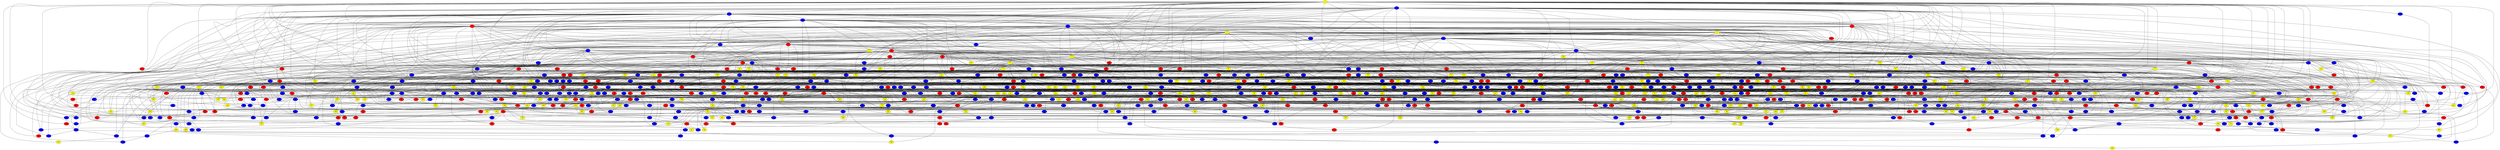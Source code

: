 graph {
0 [style = filled fillcolor = yellow];
1 [style = filled fillcolor = blue];
2 [style = filled fillcolor = blue];
3 [style = filled fillcolor = blue];
4 [style = filled fillcolor = red];
5 [style = filled fillcolor = blue];
6 [style = filled fillcolor = yellow];
7 [style = filled fillcolor = red];
8 [style = filled fillcolor = yellow];
9 [style = filled fillcolor = blue];
10 [style = filled fillcolor = blue];
11 [style = filled fillcolor = blue];
12 [style = filled fillcolor = yellow];
13 [style = filled fillcolor = red];
14 [style = filled fillcolor = blue];
15 [style = filled fillcolor = yellow];
16 [style = filled fillcolor = blue];
17 [style = filled fillcolor = blue];
18 [style = filled fillcolor = red];
19 [style = filled fillcolor = yellow];
20 [style = filled fillcolor = blue];
21 [style = filled fillcolor = red];
22 [style = filled fillcolor = yellow];
23 [style = filled fillcolor = red];
24 [style = filled fillcolor = blue];
25 [style = filled fillcolor = red];
26 [style = filled fillcolor = yellow];
27 [style = filled fillcolor = yellow];
28 [style = filled fillcolor = red];
29 [style = filled fillcolor = red];
30 [style = filled fillcolor = red];
31 [style = filled fillcolor = red];
32 [style = filled fillcolor = red];
33 [style = filled fillcolor = blue];
34 [style = filled fillcolor = blue];
35 [style = filled fillcolor = red];
36 [style = filled fillcolor = yellow];
37 [style = filled fillcolor = red];
38 [style = filled fillcolor = blue];
39 [style = filled fillcolor = blue];
40 [style = filled fillcolor = yellow];
41 [style = filled fillcolor = yellow];
42 [style = filled fillcolor = blue];
43 [style = filled fillcolor = red];
44 [style = filled fillcolor = red];
45 [style = filled fillcolor = red];
46 [style = filled fillcolor = blue];
47 [style = filled fillcolor = yellow];
48 [style = filled fillcolor = yellow];
49 [style = filled fillcolor = red];
50 [style = filled fillcolor = blue];
51 [style = filled fillcolor = blue];
52 [style = filled fillcolor = blue];
53 [style = filled fillcolor = yellow];
54 [style = filled fillcolor = yellow];
55 [style = filled fillcolor = red];
56 [style = filled fillcolor = yellow];
57 [style = filled fillcolor = yellow];
58 [style = filled fillcolor = red];
59 [style = filled fillcolor = blue];
60 [style = filled fillcolor = blue];
61 [style = filled fillcolor = red];
62 [style = filled fillcolor = blue];
63 [style = filled fillcolor = yellow];
64 [style = filled fillcolor = blue];
65 [style = filled fillcolor = blue];
66 [style = filled fillcolor = blue];
67 [style = filled fillcolor = red];
68 [style = filled fillcolor = yellow];
69 [style = filled fillcolor = red];
70 [style = filled fillcolor = blue];
71 [style = filled fillcolor = red];
72 [style = filled fillcolor = red];
73 [style = filled fillcolor = yellow];
74 [style = filled fillcolor = blue];
75 [style = filled fillcolor = red];
76 [style = filled fillcolor = blue];
77 [style = filled fillcolor = yellow];
78 [style = filled fillcolor = blue];
79 [style = filled fillcolor = yellow];
80 [style = filled fillcolor = red];
81 [style = filled fillcolor = yellow];
82 [style = filled fillcolor = red];
83 [style = filled fillcolor = blue];
84 [style = filled fillcolor = yellow];
85 [style = filled fillcolor = blue];
86 [style = filled fillcolor = blue];
87 [style = filled fillcolor = red];
88 [style = filled fillcolor = red];
89 [style = filled fillcolor = blue];
90 [style = filled fillcolor = red];
91 [style = filled fillcolor = blue];
92 [style = filled fillcolor = yellow];
93 [style = filled fillcolor = red];
94 [style = filled fillcolor = red];
95 [style = filled fillcolor = blue];
96 [style = filled fillcolor = blue];
97 [style = filled fillcolor = blue];
98 [style = filled fillcolor = red];
99 [style = filled fillcolor = blue];
100 [style = filled fillcolor = blue];
101 [style = filled fillcolor = blue];
102 [style = filled fillcolor = red];
103 [style = filled fillcolor = yellow];
104 [style = filled fillcolor = blue];
105 [style = filled fillcolor = yellow];
106 [style = filled fillcolor = red];
107 [style = filled fillcolor = blue];
108 [style = filled fillcolor = red];
109 [style = filled fillcolor = blue];
110 [style = filled fillcolor = yellow];
111 [style = filled fillcolor = blue];
112 [style = filled fillcolor = red];
113 [style = filled fillcolor = red];
114 [style = filled fillcolor = yellow];
115 [style = filled fillcolor = blue];
116 [style = filled fillcolor = yellow];
117 [style = filled fillcolor = red];
118 [style = filled fillcolor = blue];
119 [style = filled fillcolor = blue];
120 [style = filled fillcolor = yellow];
121 [style = filled fillcolor = blue];
122 [style = filled fillcolor = blue];
123 [style = filled fillcolor = yellow];
124 [style = filled fillcolor = blue];
125 [style = filled fillcolor = blue];
126 [style = filled fillcolor = red];
127 [style = filled fillcolor = blue];
128 [style = filled fillcolor = yellow];
129 [style = filled fillcolor = yellow];
130 [style = filled fillcolor = blue];
131 [style = filled fillcolor = blue];
132 [style = filled fillcolor = red];
133 [style = filled fillcolor = red];
134 [style = filled fillcolor = yellow];
135 [style = filled fillcolor = yellow];
136 [style = filled fillcolor = blue];
137 [style = filled fillcolor = red];
138 [style = filled fillcolor = red];
139 [style = filled fillcolor = blue];
140 [style = filled fillcolor = blue];
141 [style = filled fillcolor = yellow];
142 [style = filled fillcolor = red];
143 [style = filled fillcolor = red];
144 [style = filled fillcolor = yellow];
145 [style = filled fillcolor = yellow];
146 [style = filled fillcolor = red];
147 [style = filled fillcolor = yellow];
148 [style = filled fillcolor = yellow];
149 [style = filled fillcolor = red];
150 [style = filled fillcolor = red];
151 [style = filled fillcolor = blue];
152 [style = filled fillcolor = red];
153 [style = filled fillcolor = yellow];
154 [style = filled fillcolor = blue];
155 [style = filled fillcolor = yellow];
156 [style = filled fillcolor = red];
157 [style = filled fillcolor = yellow];
158 [style = filled fillcolor = red];
159 [style = filled fillcolor = red];
160 [style = filled fillcolor = red];
161 [style = filled fillcolor = red];
162 [style = filled fillcolor = red];
163 [style = filled fillcolor = yellow];
164 [style = filled fillcolor = blue];
165 [style = filled fillcolor = red];
166 [style = filled fillcolor = yellow];
167 [style = filled fillcolor = blue];
168 [style = filled fillcolor = blue];
169 [style = filled fillcolor = yellow];
170 [style = filled fillcolor = blue];
171 [style = filled fillcolor = blue];
172 [style = filled fillcolor = yellow];
173 [style = filled fillcolor = blue];
174 [style = filled fillcolor = yellow];
175 [style = filled fillcolor = blue];
176 [style = filled fillcolor = blue];
177 [style = filled fillcolor = blue];
178 [style = filled fillcolor = blue];
179 [style = filled fillcolor = yellow];
180 [style = filled fillcolor = red];
181 [style = filled fillcolor = blue];
182 [style = filled fillcolor = yellow];
183 [style = filled fillcolor = blue];
184 [style = filled fillcolor = red];
185 [style = filled fillcolor = red];
186 [style = filled fillcolor = blue];
187 [style = filled fillcolor = yellow];
188 [style = filled fillcolor = yellow];
189 [style = filled fillcolor = red];
190 [style = filled fillcolor = red];
191 [style = filled fillcolor = yellow];
192 [style = filled fillcolor = blue];
193 [style = filled fillcolor = red];
194 [style = filled fillcolor = blue];
195 [style = filled fillcolor = blue];
196 [style = filled fillcolor = blue];
197 [style = filled fillcolor = yellow];
198 [style = filled fillcolor = blue];
199 [style = filled fillcolor = red];
200 [style = filled fillcolor = blue];
201 [style = filled fillcolor = red];
202 [style = filled fillcolor = blue];
203 [style = filled fillcolor = blue];
204 [style = filled fillcolor = blue];
205 [style = filled fillcolor = blue];
206 [style = filled fillcolor = blue];
207 [style = filled fillcolor = yellow];
208 [style = filled fillcolor = red];
209 [style = filled fillcolor = yellow];
210 [style = filled fillcolor = blue];
211 [style = filled fillcolor = blue];
212 [style = filled fillcolor = blue];
213 [style = filled fillcolor = blue];
214 [style = filled fillcolor = blue];
215 [style = filled fillcolor = blue];
216 [style = filled fillcolor = yellow];
217 [style = filled fillcolor = yellow];
218 [style = filled fillcolor = blue];
219 [style = filled fillcolor = yellow];
220 [style = filled fillcolor = blue];
221 [style = filled fillcolor = red];
222 [style = filled fillcolor = blue];
223 [style = filled fillcolor = red];
224 [style = filled fillcolor = blue];
225 [style = filled fillcolor = red];
226 [style = filled fillcolor = yellow];
227 [style = filled fillcolor = blue];
228 [style = filled fillcolor = blue];
229 [style = filled fillcolor = yellow];
230 [style = filled fillcolor = red];
231 [style = filled fillcolor = yellow];
232 [style = filled fillcolor = yellow];
233 [style = filled fillcolor = blue];
234 [style = filled fillcolor = red];
235 [style = filled fillcolor = red];
236 [style = filled fillcolor = blue];
237 [style = filled fillcolor = red];
238 [style = filled fillcolor = blue];
239 [style = filled fillcolor = yellow];
240 [style = filled fillcolor = red];
241 [style = filled fillcolor = red];
242 [style = filled fillcolor = yellow];
243 [style = filled fillcolor = blue];
244 [style = filled fillcolor = blue];
245 [style = filled fillcolor = yellow];
246 [style = filled fillcolor = blue];
247 [style = filled fillcolor = red];
248 [style = filled fillcolor = red];
249 [style = filled fillcolor = yellow];
250 [style = filled fillcolor = blue];
251 [style = filled fillcolor = yellow];
252 [style = filled fillcolor = blue];
253 [style = filled fillcolor = red];
254 [style = filled fillcolor = blue];
255 [style = filled fillcolor = blue];
256 [style = filled fillcolor = yellow];
257 [style = filled fillcolor = yellow];
258 [style = filled fillcolor = yellow];
259 [style = filled fillcolor = blue];
260 [style = filled fillcolor = blue];
261 [style = filled fillcolor = red];
262 [style = filled fillcolor = blue];
263 [style = filled fillcolor = red];
264 [style = filled fillcolor = blue];
265 [style = filled fillcolor = red];
266 [style = filled fillcolor = yellow];
267 [style = filled fillcolor = yellow];
268 [style = filled fillcolor = blue];
269 [style = filled fillcolor = yellow];
270 [style = filled fillcolor = red];
271 [style = filled fillcolor = red];
272 [style = filled fillcolor = blue];
273 [style = filled fillcolor = yellow];
274 [style = filled fillcolor = blue];
275 [style = filled fillcolor = red];
276 [style = filled fillcolor = red];
277 [style = filled fillcolor = red];
278 [style = filled fillcolor = yellow];
279 [style = filled fillcolor = yellow];
280 [style = filled fillcolor = red];
281 [style = filled fillcolor = blue];
282 [style = filled fillcolor = red];
283 [style = filled fillcolor = yellow];
284 [style = filled fillcolor = yellow];
285 [style = filled fillcolor = red];
286 [style = filled fillcolor = yellow];
287 [style = filled fillcolor = red];
288 [style = filled fillcolor = red];
289 [style = filled fillcolor = blue];
290 [style = filled fillcolor = red];
291 [style = filled fillcolor = blue];
292 [style = filled fillcolor = blue];
293 [style = filled fillcolor = yellow];
294 [style = filled fillcolor = blue];
295 [style = filled fillcolor = blue];
296 [style = filled fillcolor = red];
297 [style = filled fillcolor = yellow];
298 [style = filled fillcolor = blue];
299 [style = filled fillcolor = yellow];
300 [style = filled fillcolor = blue];
301 [style = filled fillcolor = blue];
302 [style = filled fillcolor = red];
303 [style = filled fillcolor = blue];
304 [style = filled fillcolor = blue];
305 [style = filled fillcolor = blue];
306 [style = filled fillcolor = blue];
307 [style = filled fillcolor = blue];
308 [style = filled fillcolor = blue];
309 [style = filled fillcolor = blue];
310 [style = filled fillcolor = blue];
311 [style = filled fillcolor = blue];
312 [style = filled fillcolor = blue];
313 [style = filled fillcolor = red];
314 [style = filled fillcolor = red];
315 [style = filled fillcolor = blue];
316 [style = filled fillcolor = yellow];
317 [style = filled fillcolor = blue];
318 [style = filled fillcolor = red];
319 [style = filled fillcolor = yellow];
320 [style = filled fillcolor = yellow];
321 [style = filled fillcolor = red];
322 [style = filled fillcolor = blue];
323 [style = filled fillcolor = red];
324 [style = filled fillcolor = yellow];
325 [style = filled fillcolor = yellow];
326 [style = filled fillcolor = blue];
327 [style = filled fillcolor = blue];
328 [style = filled fillcolor = yellow];
329 [style = filled fillcolor = blue];
330 [style = filled fillcolor = yellow];
331 [style = filled fillcolor = blue];
332 [style = filled fillcolor = blue];
333 [style = filled fillcolor = blue];
334 [style = filled fillcolor = red];
335 [style = filled fillcolor = red];
336 [style = filled fillcolor = yellow];
337 [style = filled fillcolor = blue];
338 [style = filled fillcolor = yellow];
339 [style = filled fillcolor = red];
340 [style = filled fillcolor = red];
341 [style = filled fillcolor = red];
342 [style = filled fillcolor = yellow];
343 [style = filled fillcolor = yellow];
344 [style = filled fillcolor = red];
345 [style = filled fillcolor = blue];
346 [style = filled fillcolor = blue];
347 [style = filled fillcolor = red];
348 [style = filled fillcolor = yellow];
349 [style = filled fillcolor = blue];
350 [style = filled fillcolor = yellow];
351 [style = filled fillcolor = blue];
352 [style = filled fillcolor = blue];
353 [style = filled fillcolor = blue];
354 [style = filled fillcolor = blue];
355 [style = filled fillcolor = blue];
356 [style = filled fillcolor = blue];
357 [style = filled fillcolor = blue];
358 [style = filled fillcolor = red];
359 [style = filled fillcolor = yellow];
360 [style = filled fillcolor = yellow];
361 [style = filled fillcolor = red];
362 [style = filled fillcolor = red];
363 [style = filled fillcolor = yellow];
364 [style = filled fillcolor = blue];
365 [style = filled fillcolor = red];
366 [style = filled fillcolor = blue];
367 [style = filled fillcolor = blue];
368 [style = filled fillcolor = blue];
369 [style = filled fillcolor = red];
370 [style = filled fillcolor = blue];
371 [style = filled fillcolor = red];
372 [style = filled fillcolor = yellow];
373 [style = filled fillcolor = blue];
374 [style = filled fillcolor = red];
375 [style = filled fillcolor = blue];
376 [style = filled fillcolor = red];
377 [style = filled fillcolor = blue];
378 [style = filled fillcolor = red];
379 [style = filled fillcolor = blue];
380 [style = filled fillcolor = red];
381 [style = filled fillcolor = blue];
382 [style = filled fillcolor = yellow];
383 [style = filled fillcolor = red];
384 [style = filled fillcolor = blue];
385 [style = filled fillcolor = red];
386 [style = filled fillcolor = yellow];
387 [style = filled fillcolor = blue];
388 [style = filled fillcolor = yellow];
389 [style = filled fillcolor = blue];
390 [style = filled fillcolor = blue];
391 [style = filled fillcolor = blue];
392 [style = filled fillcolor = blue];
393 [style = filled fillcolor = yellow];
394 [style = filled fillcolor = blue];
395 [style = filled fillcolor = yellow];
396 [style = filled fillcolor = blue];
397 [style = filled fillcolor = yellow];
398 [style = filled fillcolor = blue];
399 [style = filled fillcolor = blue];
400 [style = filled fillcolor = blue];
401 [style = filled fillcolor = blue];
402 [style = filled fillcolor = blue];
403 [style = filled fillcolor = blue];
404 [style = filled fillcolor = yellow];
405 [style = filled fillcolor = yellow];
406 [style = filled fillcolor = blue];
407 [style = filled fillcolor = blue];
408 [style = filled fillcolor = yellow];
409 [style = filled fillcolor = blue];
410 [style = filled fillcolor = blue];
411 [style = filled fillcolor = yellow];
412 [style = filled fillcolor = blue];
413 [style = filled fillcolor = blue];
414 [style = filled fillcolor = blue];
415 [style = filled fillcolor = blue];
416 [style = filled fillcolor = red];
417 [style = filled fillcolor = blue];
418 [style = filled fillcolor = blue];
419 [style = filled fillcolor = yellow];
420 [style = filled fillcolor = yellow];
421 [style = filled fillcolor = red];
422 [style = filled fillcolor = blue];
423 [style = filled fillcolor = yellow];
424 [style = filled fillcolor = blue];
425 [style = filled fillcolor = blue];
426 [style = filled fillcolor = red];
427 [style = filled fillcolor = blue];
428 [style = filled fillcolor = yellow];
429 [style = filled fillcolor = blue];
430 [style = filled fillcolor = yellow];
431 [style = filled fillcolor = red];
432 [style = filled fillcolor = yellow];
433 [style = filled fillcolor = yellow];
434 [style = filled fillcolor = yellow];
435 [style = filled fillcolor = yellow];
436 [style = filled fillcolor = blue];
437 [style = filled fillcolor = blue];
438 [style = filled fillcolor = blue];
439 [style = filled fillcolor = yellow];
440 [style = filled fillcolor = yellow];
441 [style = filled fillcolor = blue];
442 [style = filled fillcolor = blue];
443 [style = filled fillcolor = yellow];
444 [style = filled fillcolor = red];
445 [style = filled fillcolor = blue];
446 [style = filled fillcolor = blue];
447 [style = filled fillcolor = blue];
448 [style = filled fillcolor = blue];
449 [style = filled fillcolor = yellow];
450 [style = filled fillcolor = yellow];
451 [style = filled fillcolor = blue];
452 [style = filled fillcolor = yellow];
453 [style = filled fillcolor = red];
454 [style = filled fillcolor = red];
455 [style = filled fillcolor = yellow];
456 [style = filled fillcolor = yellow];
457 [style = filled fillcolor = blue];
458 [style = filled fillcolor = red];
459 [style = filled fillcolor = yellow];
460 [style = filled fillcolor = blue];
461 [style = filled fillcolor = blue];
462 [style = filled fillcolor = red];
463 [style = filled fillcolor = red];
464 [style = filled fillcolor = yellow];
465 [style = filled fillcolor = yellow];
466 [style = filled fillcolor = red];
467 [style = filled fillcolor = red];
468 [style = filled fillcolor = blue];
469 [style = filled fillcolor = yellow];
470 [style = filled fillcolor = blue];
471 [style = filled fillcolor = yellow];
472 [style = filled fillcolor = yellow];
473 [style = filled fillcolor = blue];
474 [style = filled fillcolor = blue];
475 [style = filled fillcolor = blue];
476 [style = filled fillcolor = blue];
477 [style = filled fillcolor = red];
478 [style = filled fillcolor = blue];
479 [style = filled fillcolor = red];
480 [style = filled fillcolor = blue];
481 [style = filled fillcolor = blue];
482 [style = filled fillcolor = red];
483 [style = filled fillcolor = blue];
484 [style = filled fillcolor = blue];
485 [style = filled fillcolor = yellow];
486 [style = filled fillcolor = blue];
487 [style = filled fillcolor = red];
488 [style = filled fillcolor = blue];
489 [style = filled fillcolor = yellow];
490 [style = filled fillcolor = blue];
491 [style = filled fillcolor = blue];
492 [style = filled fillcolor = blue];
493 [style = filled fillcolor = yellow];
494 [style = filled fillcolor = yellow];
495 [style = filled fillcolor = blue];
496 [style = filled fillcolor = yellow];
497 [style = filled fillcolor = blue];
498 [style = filled fillcolor = blue];
499 [style = filled fillcolor = red];
500 [style = filled fillcolor = blue];
501 [style = filled fillcolor = blue];
502 [style = filled fillcolor = blue];
503 [style = filled fillcolor = blue];
504 [style = filled fillcolor = blue];
505 [style = filled fillcolor = blue];
506 [style = filled fillcolor = red];
507 [style = filled fillcolor = yellow];
508 [style = filled fillcolor = blue];
509 [style = filled fillcolor = yellow];
510 [style = filled fillcolor = blue];
511 [style = filled fillcolor = red];
512 [style = filled fillcolor = red];
513 [style = filled fillcolor = blue];
514 [style = filled fillcolor = yellow];
515 [style = filled fillcolor = red];
516 [style = filled fillcolor = red];
517 [style = filled fillcolor = red];
518 [style = filled fillcolor = blue];
519 [style = filled fillcolor = blue];
520 [style = filled fillcolor = blue];
521 [style = filled fillcolor = red];
522 [style = filled fillcolor = blue];
523 [style = filled fillcolor = red];
524 [style = filled fillcolor = blue];
525 [style = filled fillcolor = blue];
526 [style = filled fillcolor = red];
527 [style = filled fillcolor = yellow];
528 [style = filled fillcolor = blue];
529 [style = filled fillcolor = yellow];
530 [style = filled fillcolor = yellow];
531 [style = filled fillcolor = blue];
532 [style = filled fillcolor = yellow];
533 [style = filled fillcolor = blue];
534 [style = filled fillcolor = blue];
535 [style = filled fillcolor = blue];
536 [style = filled fillcolor = red];
537 [style = filled fillcolor = blue];
538 [style = filled fillcolor = blue];
539 [style = filled fillcolor = blue];
540 [style = filled fillcolor = yellow];
541 [style = filled fillcolor = red];
542 [style = filled fillcolor = blue];
543 [style = filled fillcolor = yellow];
544 [style = filled fillcolor = blue];
545 [style = filled fillcolor = blue];
546 [style = filled fillcolor = red];
547 [style = filled fillcolor = yellow];
548 [style = filled fillcolor = red];
549 [style = filled fillcolor = yellow];
550 [style = filled fillcolor = blue];
551 [style = filled fillcolor = red];
552 [style = filled fillcolor = yellow];
553 [style = filled fillcolor = blue];
554 [style = filled fillcolor = yellow];
555 [style = filled fillcolor = red];
556 [style = filled fillcolor = red];
557 [style = filled fillcolor = blue];
558 [style = filled fillcolor = yellow];
559 [style = filled fillcolor = red];
560 [style = filled fillcolor = blue];
561 [style = filled fillcolor = yellow];
562 [style = filled fillcolor = red];
563 [style = filled fillcolor = blue];
564 [style = filled fillcolor = red];
565 [style = filled fillcolor = blue];
566 [style = filled fillcolor = yellow];
567 [style = filled fillcolor = red];
568 [style = filled fillcolor = red];
569 [style = filled fillcolor = yellow];
570 [style = filled fillcolor = blue];
571 [style = filled fillcolor = yellow];
572 [style = filled fillcolor = red];
573 [style = filled fillcolor = blue];
574 [style = filled fillcolor = blue];
575 [style = filled fillcolor = yellow];
576 [style = filled fillcolor = blue];
577 [style = filled fillcolor = red];
578 [style = filled fillcolor = yellow];
579 [style = filled fillcolor = blue];
580 [style = filled fillcolor = red];
581 [style = filled fillcolor = blue];
582 [style = filled fillcolor = blue];
583 [style = filled fillcolor = yellow];
584 [style = filled fillcolor = red];
585 [style = filled fillcolor = blue];
586 [style = filled fillcolor = blue];
587 [style = filled fillcolor = blue];
588 [style = filled fillcolor = blue];
589 [style = filled fillcolor = yellow];
590 [style = filled fillcolor = blue];
591 [style = filled fillcolor = yellow];
592 [style = filled fillcolor = blue];
593 [style = filled fillcolor = yellow];
594 [style = filled fillcolor = blue];
595 [style = filled fillcolor = blue];
596 [style = filled fillcolor = red];
597 [style = filled fillcolor = yellow];
598 [style = filled fillcolor = blue];
599 [style = filled fillcolor = red];
600 [style = filled fillcolor = yellow];
601 [style = filled fillcolor = red];
602 [style = filled fillcolor = red];
603 [style = filled fillcolor = yellow];
604 [style = filled fillcolor = red];
605 [style = filled fillcolor = blue];
606 [style = filled fillcolor = red];
607 [style = filled fillcolor = yellow];
608 [style = filled fillcolor = blue];
609 [style = filled fillcolor = red];
610 [style = filled fillcolor = red];
611 [style = filled fillcolor = red];
612 [style = filled fillcolor = yellow];
613 [style = filled fillcolor = yellow];
614 [style = filled fillcolor = red];
615 [style = filled fillcolor = blue];
616 [style = filled fillcolor = blue];
617 [style = filled fillcolor = blue];
618 [style = filled fillcolor = blue];
619 [style = filled fillcolor = yellow];
620 [style = filled fillcolor = red];
621 [style = filled fillcolor = yellow];
622 [style = filled fillcolor = yellow];
623 [style = filled fillcolor = blue];
624 [style = filled fillcolor = blue];
625 [style = filled fillcolor = red];
626 [style = filled fillcolor = red];
627 [style = filled fillcolor = blue];
628 [style = filled fillcolor = yellow];
629 [style = filled fillcolor = red];
630 [style = filled fillcolor = red];
631 [style = filled fillcolor = yellow];
632 [style = filled fillcolor = red];
633 [style = filled fillcolor = blue];
634 [style = filled fillcolor = blue];
635 [style = filled fillcolor = red];
636 [style = filled fillcolor = blue];
637 [style = filled fillcolor = yellow];
638 [style = filled fillcolor = blue];
639 [style = filled fillcolor = red];
640 [style = filled fillcolor = blue];
641 [style = filled fillcolor = yellow];
642 [style = filled fillcolor = red];
643 [style = filled fillcolor = blue];
644 [style = filled fillcolor = red];
645 [style = filled fillcolor = red];
646 [style = filled fillcolor = blue];
647 [style = filled fillcolor = yellow];
648 [style = filled fillcolor = blue];
649 [style = filled fillcolor = blue];
650 [style = filled fillcolor = red];
651 [style = filled fillcolor = blue];
652 [style = filled fillcolor = yellow];
653 [style = filled fillcolor = blue];
654 [style = filled fillcolor = blue];
655 [style = filled fillcolor = yellow];
656 [style = filled fillcolor = blue];
657 [style = filled fillcolor = blue];
658 [style = filled fillcolor = blue];
659 [style = filled fillcolor = blue];
660 [style = filled fillcolor = blue];
661 [style = filled fillcolor = yellow];
662 [style = filled fillcolor = yellow];
663 [style = filled fillcolor = blue];
664 [style = filled fillcolor = blue];
665 [style = filled fillcolor = blue];
666 [style = filled fillcolor = red];
667 [style = filled fillcolor = blue];
668 [style = filled fillcolor = blue];
669 [style = filled fillcolor = yellow];
670 [style = filled fillcolor = blue];
671 [style = filled fillcolor = blue];
672 [style = filled fillcolor = yellow];
673 [style = filled fillcolor = red];
674 [style = filled fillcolor = blue];
675 [style = filled fillcolor = yellow];
676 [style = filled fillcolor = red];
677 [style = filled fillcolor = blue];
678 [style = filled fillcolor = yellow];
679 [style = filled fillcolor = blue];
680 [style = filled fillcolor = blue];
681 [style = filled fillcolor = blue];
682 [style = filled fillcolor = red];
683 [style = filled fillcolor = blue];
684 [style = filled fillcolor = red];
685 [style = filled fillcolor = yellow];
686 [style = filled fillcolor = blue];
687 [style = filled fillcolor = blue];
688 [style = filled fillcolor = yellow];
689 [style = filled fillcolor = blue];
690 [style = filled fillcolor = red];
691 [style = filled fillcolor = yellow];
692 [style = filled fillcolor = yellow];
693 [style = filled fillcolor = yellow];
694 [style = filled fillcolor = yellow];
695 [style = filled fillcolor = yellow];
696 [style = filled fillcolor = blue];
697 [style = filled fillcolor = red];
698 [style = filled fillcolor = blue];
699 [style = filled fillcolor = yellow];
700 [style = filled fillcolor = red];
701 [style = filled fillcolor = blue];
702 [style = filled fillcolor = red];
703 [style = filled fillcolor = yellow];
704 [style = filled fillcolor = yellow];
705 [style = filled fillcolor = red];
706 [style = filled fillcolor = red];
707 [style = filled fillcolor = blue];
708 [style = filled fillcolor = red];
709 [style = filled fillcolor = yellow];
710 [style = filled fillcolor = yellow];
711 [style = filled fillcolor = red];
712 [style = filled fillcolor = yellow];
713 [style = filled fillcolor = yellow];
714 [style = filled fillcolor = red];
715 [style = filled fillcolor = red];
716 [style = filled fillcolor = red];
717 [style = filled fillcolor = blue];
718 [style = filled fillcolor = red];
719 [style = filled fillcolor = blue];
720 [style = filled fillcolor = blue];
721 [style = filled fillcolor = blue];
722 [style = filled fillcolor = blue];
723 [style = filled fillcolor = yellow];
724 [style = filled fillcolor = red];
725 [style = filled fillcolor = yellow];
726 [style = filled fillcolor = yellow];
727 [style = filled fillcolor = yellow];
728 [style = filled fillcolor = red];
729 [style = filled fillcolor = blue];
730 [style = filled fillcolor = yellow];
731 [style = filled fillcolor = red];
732 [style = filled fillcolor = blue];
733 [style = filled fillcolor = yellow];
734 [style = filled fillcolor = yellow];
735 [style = filled fillcolor = red];
736 [style = filled fillcolor = blue];
737 [style = filled fillcolor = yellow];
738 [style = filled fillcolor = red];
739 [style = filled fillcolor = red];
740 [style = filled fillcolor = blue];
741 [style = filled fillcolor = red];
742 [style = filled fillcolor = blue];
743 [style = filled fillcolor = blue];
744 [style = filled fillcolor = yellow];
745 [style = filled fillcolor = yellow];
746 [style = filled fillcolor = blue];
747 [style = filled fillcolor = red];
748 [style = filled fillcolor = red];
749 [style = filled fillcolor = blue];
750 [style = filled fillcolor = blue];
751 [style = filled fillcolor = yellow];
752 [style = filled fillcolor = blue];
753 [style = filled fillcolor = blue];
754 [style = filled fillcolor = blue];
755 [style = filled fillcolor = blue];
756 [style = filled fillcolor = blue];
757 [style = filled fillcolor = blue];
758 [style = filled fillcolor = red];
759 [style = filled fillcolor = blue];
760 [style = filled fillcolor = blue];
761 [style = filled fillcolor = blue];
762 [style = filled fillcolor = yellow];
763 [style = filled fillcolor = red];
764 [style = filled fillcolor = blue];
765 [style = filled fillcolor = blue];
766 [style = filled fillcolor = red];
767 [style = filled fillcolor = blue];
768 [style = filled fillcolor = red];
769 [style = filled fillcolor = blue];
770 [style = filled fillcolor = blue];
771 [style = filled fillcolor = yellow];
772 [style = filled fillcolor = yellow];
773 [style = filled fillcolor = red];
774 [style = filled fillcolor = red];
775 [style = filled fillcolor = red];
776 [style = filled fillcolor = blue];
777 [style = filled fillcolor = blue];
778 [style = filled fillcolor = red];
779 [style = filled fillcolor = yellow];
780 [style = filled fillcolor = red];
781 [style = filled fillcolor = red];
782 [style = filled fillcolor = yellow];
783 [style = filled fillcolor = yellow];
784 [style = filled fillcolor = yellow];
785 [style = filled fillcolor = yellow];
786 [style = filled fillcolor = blue];
787 [style = filled fillcolor = yellow];
788 [style = filled fillcolor = blue];
789 [style = filled fillcolor = yellow];
790 [style = filled fillcolor = blue];
791 [style = filled fillcolor = red];
792 [style = filled fillcolor = red];
793 [style = filled fillcolor = yellow];
794 [style = filled fillcolor = blue];
795 [style = filled fillcolor = yellow];
796 [style = filled fillcolor = yellow];
797 [style = filled fillcolor = blue];
798 [style = filled fillcolor = yellow];
799 [style = filled fillcolor = blue];
800 [style = filled fillcolor = blue];
801 [style = filled fillcolor = blue];
802 [style = filled fillcolor = blue];
803 [style = filled fillcolor = yellow];
804 [style = filled fillcolor = blue];
805 [style = filled fillcolor = red];
806 [style = filled fillcolor = red];
807 [style = filled fillcolor = blue];
808 [style = filled fillcolor = red];
809 [style = filled fillcolor = red];
810 [style = filled fillcolor = blue];
811 [style = filled fillcolor = yellow];
812 [style = filled fillcolor = yellow];
813 [style = filled fillcolor = blue];
814 [style = filled fillcolor = blue];
815 [style = filled fillcolor = blue];
816 [style = filled fillcolor = yellow];
817 [style = filled fillcolor = red];
818 [style = filled fillcolor = red];
819 [style = filled fillcolor = yellow];
820 [style = filled fillcolor = blue];
821 [style = filled fillcolor = blue];
822 [style = filled fillcolor = yellow];
823 [style = filled fillcolor = blue];
824 [style = filled fillcolor = yellow];
825 [style = filled fillcolor = red];
826 [style = filled fillcolor = blue];
827 [style = filled fillcolor = red];
828 [style = filled fillcolor = yellow];
829 [style = filled fillcolor = yellow];
830 [style = filled fillcolor = red];
831 [style = filled fillcolor = red];
832 [style = filled fillcolor = yellow];
833 [style = filled fillcolor = yellow];
834 [style = filled fillcolor = blue];
835 [style = filled fillcolor = red];
836 [style = filled fillcolor = red];
837 [style = filled fillcolor = blue];
838 [style = filled fillcolor = blue];
839 [style = filled fillcolor = blue];
840 [style = filled fillcolor = yellow];
841 [style = filled fillcolor = blue];
842 [style = filled fillcolor = blue];
843 [style = filled fillcolor = blue];
844 [style = filled fillcolor = blue];
845 [style = filled fillcolor = blue];
846 [style = filled fillcolor = blue];
847 [style = filled fillcolor = blue];
848 [style = filled fillcolor = yellow];
849 [style = filled fillcolor = blue];
850 [style = filled fillcolor = yellow];
851 [style = filled fillcolor = red];
852 [style = filled fillcolor = blue];
853 [style = filled fillcolor = blue];
0 -- 5;
0 -- 7;
0 -- 8;
0 -- 10;
0 -- 14;
0 -- 15;
0 -- 16;
0 -- 20;
0 -- 27;
0 -- 33;
0 -- 46;
0 -- 49;
0 -- 60;
0 -- 90;
0 -- 94;
0 -- 97;
0 -- 101;
0 -- 105;
0 -- 156;
0 -- 175;
0 -- 185;
0 -- 197;
0 -- 200;
0 -- 215;
0 -- 289;
0 -- 300;
0 -- 327;
0 -- 341;
0 -- 361;
0 -- 4;
0 -- 3;
0 -- 2;
0 -- 1;
0 -- 370;
0 -- 400;
0 -- 437;
0 -- 457;
0 -- 463;
0 -- 466;
0 -- 559;
0 -- 568;
0 -- 595;
0 -- 639;
0 -- 666;
0 -- 675;
0 -- 700;
0 -- 718;
0 -- 726;
0 -- 809;
1 -- 2;
1 -- 3;
1 -- 4;
1 -- 5;
1 -- 8;
1 -- 9;
1 -- 12;
1 -- 24;
1 -- 26;
1 -- 30;
1 -- 47;
1 -- 58;
1 -- 61;
1 -- 64;
1 -- 91;
1 -- 114;
1 -- 136;
1 -- 159;
1 -- 165;
1 -- 171;
1 -- 194;
1 -- 197;
1 -- 211;
1 -- 214;
1 -- 222;
1 -- 246;
1 -- 306;
1 -- 331;
1 -- 335;
1 -- 339;
1 -- 566;
1 -- 621;
1 -- 661;
1 -- 665;
1 -- 740;
1 -- 771;
1 -- 806;
1 -- 834;
2 -- 3;
2 -- 5;
2 -- 6;
2 -- 7;
2 -- 12;
2 -- 13;
2 -- 22;
2 -- 31;
2 -- 54;
2 -- 55;
2 -- 70;
2 -- 77;
2 -- 89;
2 -- 98;
2 -- 104;
2 -- 109;
2 -- 120;
2 -- 122;
2 -- 129;
2 -- 137;
2 -- 155;
2 -- 159;
2 -- 207;
2 -- 219;
2 -- 224;
2 -- 275;
2 -- 316;
2 -- 422;
2 -- 450;
2 -- 454;
2 -- 469;
2 -- 488;
2 -- 490;
2 -- 533;
2 -- 547;
2 -- 556;
2 -- 579;
2 -- 623;
2 -- 649;
2 -- 668;
2 -- 699;
2 -- 718;
2 -- 795;
2 -- 832;
3 -- 6;
3 -- 15;
3 -- 21;
3 -- 25;
3 -- 29;
3 -- 34;
3 -- 43;
3 -- 44;
3 -- 46;
3 -- 49;
3 -- 97;
3 -- 106;
3 -- 130;
3 -- 167;
3 -- 185;
3 -- 252;
3 -- 276;
3 -- 383;
3 -- 433;
3 -- 434;
3 -- 483;
3 -- 499;
3 -- 595;
3 -- 626;
3 -- 674;
3 -- 680;
3 -- 705;
3 -- 844;
4 -- 6;
4 -- 17;
4 -- 35;
4 -- 44;
4 -- 62;
4 -- 95;
4 -- 103;
4 -- 157;
4 -- 192;
4 -- 262;
4 -- 279;
4 -- 302;
4 -- 373;
4 -- 425;
4 -- 518;
4 -- 588;
4 -- 686;
4 -- 756;
5 -- 7;
5 -- 10;
5 -- 15;
5 -- 24;
5 -- 39;
5 -- 42;
5 -- 47;
5 -- 58;
5 -- 60;
5 -- 82;
5 -- 83;
5 -- 89;
5 -- 94;
5 -- 103;
5 -- 111;
5 -- 150;
5 -- 156;
5 -- 162;
5 -- 173;
5 -- 216;
5 -- 263;
5 -- 270;
5 -- 283;
5 -- 312;
5 -- 359;
5 -- 418;
5 -- 446;
5 -- 502;
5 -- 561;
5 -- 619;
5 -- 733;
5 -- 736;
5 -- 783;
5 -- 853;
6 -- 11;
6 -- 14;
6 -- 19;
6 -- 24;
6 -- 25;
6 -- 36;
6 -- 37;
6 -- 54;
6 -- 59;
6 -- 102;
6 -- 121;
6 -- 171;
6 -- 172;
6 -- 189;
6 -- 190;
6 -- 253;
6 -- 257;
6 -- 266;
6 -- 267;
6 -- 296;
6 -- 406;
6 -- 423;
6 -- 455;
6 -- 598;
6 -- 614;
6 -- 625;
6 -- 640;
6 -- 696;
6 -- 706;
6 -- 711;
6 -- 734;
6 -- 817;
7 -- 8;
7 -- 10;
7 -- 30;
7 -- 35;
7 -- 40;
7 -- 42;
7 -- 58;
7 -- 86;
7 -- 113;
7 -- 170;
7 -- 183;
7 -- 187;
7 -- 205;
7 -- 211;
7 -- 244;
7 -- 245;
7 -- 254;
7 -- 271;
7 -- 304;
7 -- 308;
7 -- 381;
7 -- 498;
7 -- 572;
7 -- 641;
7 -- 660;
7 -- 692;
7 -- 717;
7 -- 734;
8 -- 9;
8 -- 11;
8 -- 14;
8 -- 17;
8 -- 26;
8 -- 29;
8 -- 33;
8 -- 40;
8 -- 113;
8 -- 126;
8 -- 133;
8 -- 181;
8 -- 188;
8 -- 227;
8 -- 265;
8 -- 276;
8 -- 281;
8 -- 292;
8 -- 310;
8 -- 331;
8 -- 337;
8 -- 368;
8 -- 373;
8 -- 397;
8 -- 571;
8 -- 603;
8 -- 666;
8 -- 685;
8 -- 793;
8 -- 823;
9 -- 19;
9 -- 20;
9 -- 22;
9 -- 23;
9 -- 31;
9 -- 38;
9 -- 43;
9 -- 71;
9 -- 87;
9 -- 96;
9 -- 97;
9 -- 99;
9 -- 109;
9 -- 116;
9 -- 138;
9 -- 157;
9 -- 201;
9 -- 206;
9 -- 213;
9 -- 239;
9 -- 290;
9 -- 295;
9 -- 330;
9 -- 430;
9 -- 442;
9 -- 516;
9 -- 650;
9 -- 677;
9 -- 709;
9 -- 757;
9 -- 760;
10 -- 18;
10 -- 38;
10 -- 41;
10 -- 50;
10 -- 63;
10 -- 130;
10 -- 183;
10 -- 204;
10 -- 219;
10 -- 255;
10 -- 260;
10 -- 337;
10 -- 365;
10 -- 372;
10 -- 467;
10 -- 516;
10 -- 611;
11 -- 13;
11 -- 16;
11 -- 18;
11 -- 36;
11 -- 55;
11 -- 67;
11 -- 79;
11 -- 117;
11 -- 120;
11 -- 144;
11 -- 164;
11 -- 186;
11 -- 215;
11 -- 216;
11 -- 239;
11 -- 286;
11 -- 298;
11 -- 314;
11 -- 371;
11 -- 408;
11 -- 461;
11 -- 500;
11 -- 509;
11 -- 529;
11 -- 565;
11 -- 589;
11 -- 798;
11 -- 818;
12 -- 20;
12 -- 28;
12 -- 39;
12 -- 57;
12 -- 65;
12 -- 182;
12 -- 210;
12 -- 299;
12 -- 468;
12 -- 610;
12 -- 692;
13 -- 21;
13 -- 31;
13 -- 42;
13 -- 65;
13 -- 68;
13 -- 73;
13 -- 93;
13 -- 115;
13 -- 143;
13 -- 215;
13 -- 253;
13 -- 392;
13 -- 492;
13 -- 732;
13 -- 741;
14 -- 48;
14 -- 53;
14 -- 136;
14 -- 161;
14 -- 233;
14 -- 307;
14 -- 387;
14 -- 412;
14 -- 657;
14 -- 758;
14 -- 783;
15 -- 17;
15 -- 55;
15 -- 63;
15 -- 110;
15 -- 174;
15 -- 193;
15 -- 274;
15 -- 303;
15 -- 337;
15 -- 411;
15 -- 554;
15 -- 561;
15 -- 631;
15 -- 690;
15 -- 809;
16 -- 30;
16 -- 32;
16 -- 56;
16 -- 114;
16 -- 163;
16 -- 164;
16 -- 234;
16 -- 310;
16 -- 372;
16 -- 405;
16 -- 467;
16 -- 815;
17 -- 32;
17 -- 76;
17 -- 255;
17 -- 294;
17 -- 309;
17 -- 340;
17 -- 394;
17 -- 519;
17 -- 548;
17 -- 564;
17 -- 812;
18 -- 23;
18 -- 33;
18 -- 49;
18 -- 74;
18 -- 78;
18 -- 98;
18 -- 117;
18 -- 280;
18 -- 359;
18 -- 381;
18 -- 484;
18 -- 486;
18 -- 538;
18 -- 539;
18 -- 576;
19 -- 32;
19 -- 37;
19 -- 43;
19 -- 53;
19 -- 57;
19 -- 59;
19 -- 69;
19 -- 106;
19 -- 221;
19 -- 269;
19 -- 283;
19 -- 293;
19 -- 320;
19 -- 379;
19 -- 409;
19 -- 462;
19 -- 497;
19 -- 512;
19 -- 597;
19 -- 764;
19 -- 780;
20 -- 23;
20 -- 47;
20 -- 70;
20 -- 120;
20 -- 139;
20 -- 226;
20 -- 362;
20 -- 366;
20 -- 449;
20 -- 468;
20 -- 481;
20 -- 494;
20 -- 507;
20 -- 519;
20 -- 582;
20 -- 618;
20 -- 696;
20 -- 715;
20 -- 770;
20 -- 776;
20 -- 820;
21 -- 25;
21 -- 27;
21 -- 29;
21 -- 35;
21 -- 40;
21 -- 45;
21 -- 67;
21 -- 69;
21 -- 91;
21 -- 92;
21 -- 118;
21 -- 140;
21 -- 144;
21 -- 153;
21 -- 154;
21 -- 167;
21 -- 182;
21 -- 203;
21 -- 222;
21 -- 249;
21 -- 370;
21 -- 387;
21 -- 503;
21 -- 525;
21 -- 584;
21 -- 586;
21 -- 647;
21 -- 680;
21 -- 724;
21 -- 745;
21 -- 769;
21 -- 791;
21 -- 806;
22 -- 34;
22 -- 64;
22 -- 93;
22 -- 112;
22 -- 121;
22 -- 166;
22 -- 198;
22 -- 202;
22 -- 237;
22 -- 495;
22 -- 535;
22 -- 576;
22 -- 700;
22 -- 794;
23 -- 45;
23 -- 296;
23 -- 366;
23 -- 475;
23 -- 645;
23 -- 704;
23 -- 737;
23 -- 813;
24 -- 54;
24 -- 111;
24 -- 682;
25 -- 26;
25 -- 28;
25 -- 34;
25 -- 39;
25 -- 75;
25 -- 93;
25 -- 187;
25 -- 212;
25 -- 221;
25 -- 282;
25 -- 347;
25 -- 572;
25 -- 655;
26 -- 41;
26 -- 69;
26 -- 81;
26 -- 82;
26 -- 92;
26 -- 178;
26 -- 191;
26 -- 465;
26 -- 491;
26 -- 555;
26 -- 566;
26 -- 570;
26 -- 708;
27 -- 119;
27 -- 121;
27 -- 123;
27 -- 174;
27 -- 833;
28 -- 52;
28 -- 53;
28 -- 75;
28 -- 202;
28 -- 257;
28 -- 278;
28 -- 299;
28 -- 356;
28 -- 430;
28 -- 510;
28 -- 706;
28 -- 718;
28 -- 816;
28 -- 842;
29 -- 51;
29 -- 87;
29 -- 231;
29 -- 366;
30 -- 36;
30 -- 48;
30 -- 52;
30 -- 72;
30 -- 87;
30 -- 107;
30 -- 119;
30 -- 138;
30 -- 149;
30 -- 153;
30 -- 170;
30 -- 206;
30 -- 264;
30 -- 309;
30 -- 311;
30 -- 385;
30 -- 397;
30 -- 398;
30 -- 403;
30 -- 417;
30 -- 426;
30 -- 438;
30 -- 447;
30 -- 488;
30 -- 557;
30 -- 611;
30 -- 690;
30 -- 710;
30 -- 722;
30 -- 752;
30 -- 762;
30 -- 790;
30 -- 803;
31 -- 38;
31 -- 152;
31 -- 583;
31 -- 730;
32 -- 90;
32 -- 130;
32 -- 217;
32 -- 443;
32 -- 589;
32 -- 641;
32 -- 845;
33 -- 310;
33 -- 423;
33 -- 473;
33 -- 715;
33 -- 801;
33 -- 824;
34 -- 88;
34 -- 104;
34 -- 209;
34 -- 422;
34 -- 566;
34 -- 798;
35 -- 48;
35 -- 96;
35 -- 111;
35 -- 129;
35 -- 142;
35 -- 144;
35 -- 146;
35 -- 147;
35 -- 175;
35 -- 273;
35 -- 299;
35 -- 300;
35 -- 356;
35 -- 544;
35 -- 612;
35 -- 670;
35 -- 675;
35 -- 821;
36 -- 161;
36 -- 197;
36 -- 200;
36 -- 476;
36 -- 484;
36 -- 581;
36 -- 711;
37 -- 51;
37 -- 62;
37 -- 63;
37 -- 66;
37 -- 76;
37 -- 81;
37 -- 86;
37 -- 95;
37 -- 132;
37 -- 141;
37 -- 145;
37 -- 149;
37 -- 169;
37 -- 177;
37 -- 181;
37 -- 187;
37 -- 200;
37 -- 241;
37 -- 269;
37 -- 273;
37 -- 331;
37 -- 349;
37 -- 386;
37 -- 452;
37 -- 470;
37 -- 480;
37 -- 489;
37 -- 492;
37 -- 563;
37 -- 616;
37 -- 645;
37 -- 654;
37 -- 689;
38 -- 76;
38 -- 318;
38 -- 457;
38 -- 761;
39 -- 56;
39 -- 94;
39 -- 131;
39 -- 203;
39 -- 228;
39 -- 314;
39 -- 328;
39 -- 431;
39 -- 708;
39 -- 753;
39 -- 763;
39 -- 774;
40 -- 71;
40 -- 315;
40 -- 425;
40 -- 435;
41 -- 50;
41 -- 61;
41 -- 96;
41 -- 112;
41 -- 113;
41 -- 141;
41 -- 171;
41 -- 173;
41 -- 191;
41 -- 341;
41 -- 385;
41 -- 415;
41 -- 444;
41 -- 656;
41 -- 690;
41 -- 805;
41 -- 843;
42 -- 59;
42 -- 158;
42 -- 351;
42 -- 451;
42 -- 618;
42 -- 691;
43 -- 158;
43 -- 420;
43 -- 523;
44 -- 74;
44 -- 79;
44 -- 142;
44 -- 369;
44 -- 449;
44 -- 479;
44 -- 546;
44 -- 814;
45 -- 61;
45 -- 804;
46 -- 64;
46 -- 159;
46 -- 345;
46 -- 415;
46 -- 552;
47 -- 51;
47 -- 172;
47 -- 274;
47 -- 289;
47 -- 293;
47 -- 297;
47 -- 612;
48 -- 68;
48 -- 77;
48 -- 266;
49 -- 73;
49 -- 102;
49 -- 109;
49 -- 118;
49 -- 170;
49 -- 307;
49 -- 826;
50 -- 422;
50 -- 439;
50 -- 524;
51 -- 72;
51 -- 222;
51 -- 237;
51 -- 318;
51 -- 355;
51 -- 367;
51 -- 502;
51 -- 680;
52 -- 82;
52 -- 169;
52 -- 279;
52 -- 380;
53 -- 57;
53 -- 67;
53 -- 84;
53 -- 443;
53 -- 502;
54 -- 77;
54 -- 124;
54 -- 126;
54 -- 393;
54 -- 556;
54 -- 620;
54 -- 837;
55 -- 66;
55 -- 78;
55 -- 195;
55 -- 217;
55 -- 226;
55 -- 241;
55 -- 682;
55 -- 743;
55 -- 840;
56 -- 73;
56 -- 105;
56 -- 128;
56 -- 152;
56 -- 577;
57 -- 62;
57 -- 79;
57 -- 146;
57 -- 232;
57 -- 280;
57 -- 828;
57 -- 847;
58 -- 237;
58 -- 345;
58 -- 515;
58 -- 580;
58 -- 742;
58 -- 747;
58 -- 799;
59 -- 99;
59 -- 103;
59 -- 134;
59 -- 189;
59 -- 234;
59 -- 277;
59 -- 297;
59 -- 305;
59 -- 324;
59 -- 358;
59 -- 427;
59 -- 531;
59 -- 550;
59 -- 719;
59 -- 725;
59 -- 767;
59 -- 790;
59 -- 794;
59 -- 831;
60 -- 75;
60 -- 105;
60 -- 115;
60 -- 125;
60 -- 135;
60 -- 148;
60 -- 339;
60 -- 398;
60 -- 419;
60 -- 442;
60 -- 449;
60 -- 543;
60 -- 547;
60 -- 609;
60 -- 643;
60 -- 697;
60 -- 801;
60 -- 845;
61 -- 65;
61 -- 70;
61 -- 86;
61 -- 117;
61 -- 124;
61 -- 151;
61 -- 311;
61 -- 410;
61 -- 436;
61 -- 506;
61 -- 649;
61 -- 755;
61 -- 766;
61 -- 771;
62 -- 175;
62 -- 214;
62 -- 318;
62 -- 484;
63 -- 248;
63 -- 382;
63 -- 536;
64 -- 78;
64 -- 108;
64 -- 151;
64 -- 258;
64 -- 418;
64 -- 733;
65 -- 155;
65 -- 407;
65 -- 591;
65 -- 726;
66 -- 85;
66 -- 91;
66 -- 176;
66 -- 182;
66 -- 254;
66 -- 320;
66 -- 382;
66 -- 413;
66 -- 428;
66 -- 518;
66 -- 540;
66 -- 583;
66 -- 633;
67 -- 85;
67 -- 98;
67 -- 108;
67 -- 306;
68 -- 123;
68 -- 133;
68 -- 161;
68 -- 246;
68 -- 354;
68 -- 670;
68 -- 674;
68 -- 712;
68 -- 733;
69 -- 80;
69 -- 179;
69 -- 192;
69 -- 202;
69 -- 448;
69 -- 764;
69 -- 797;
69 -- 810;
70 -- 80;
70 -- 118;
70 -- 147;
70 -- 263;
70 -- 290;
70 -- 323;
70 -- 357;
70 -- 404;
70 -- 426;
70 -- 444;
70 -- 540;
70 -- 588;
70 -- 602;
70 -- 628;
70 -- 660;
70 -- 738;
71 -- 169;
71 -- 195;
71 -- 218;
71 -- 228;
72 -- 106;
72 -- 227;
72 -- 424;
72 -- 440;
72 -- 678;
73 -- 74;
73 -- 104;
73 -- 261;
73 -- 451;
74 -- 100;
74 -- 125;
74 -- 131;
74 -- 228;
74 -- 305;
74 -- 513;
74 -- 699;
74 -- 851;
75 -- 85;
75 -- 248;
75 -- 367;
76 -- 110;
76 -- 201;
76 -- 244;
76 -- 290;
77 -- 107;
77 -- 126;
77 -- 151;
77 -- 196;
77 -- 230;
77 -- 363;
77 -- 439;
77 -- 461;
77 -- 465;
77 -- 477;
77 -- 489;
77 -- 525;
77 -- 594;
77 -- 630;
77 -- 659;
78 -- 101;
78 -- 149;
78 -- 178;
78 -- 210;
78 -- 234;
78 -- 313;
78 -- 636;
78 -- 844;
79 -- 142;
79 -- 145;
79 -- 243;
79 -- 399;
79 -- 493;
79 -- 656;
79 -- 701;
79 -- 751;
79 -- 836;
80 -- 84;
80 -- 110;
80 -- 116;
80 -- 133;
80 -- 261;
80 -- 771;
81 -- 83;
81 -- 122;
82 -- 88;
82 -- 483;
82 -- 485;
82 -- 571;
82 -- 646;
83 -- 95;
83 -- 102;
83 -- 108;
83 -- 180;
83 -- 231;
83 -- 261;
83 -- 281;
83 -- 305;
83 -- 379;
83 -- 637;
83 -- 715;
84 -- 92;
84 -- 154;
84 -- 177;
84 -- 224;
84 -- 277;
84 -- 315;
84 -- 325;
84 -- 369;
84 -- 393;
84 -- 514;
84 -- 553;
84 -- 663;
85 -- 199;
85 -- 209;
85 -- 272;
85 -- 447;
86 -- 232;
87 -- 786;
88 -- 115;
88 -- 152;
88 -- 391;
88 -- 596;
89 -- 225;
89 -- 407;
90 -- 135;
90 -- 150;
90 -- 188;
90 -- 198;
90 -- 207;
90 -- 251;
90 -- 316;
90 -- 438;
90 -- 464;
91 -- 128;
91 -- 136;
91 -- 173;
91 -- 219;
91 -- 284;
91 -- 391;
91 -- 487;
91 -- 721;
91 -- 792;
92 -- 166;
92 -- 578;
92 -- 665;
93 -- 326;
93 -- 376;
93 -- 620;
93 -- 721;
93 -- 736;
93 -- 795;
94 -- 116;
94 -- 259;
94 -- 271;
94 -- 525;
94 -- 743;
94 -- 850;
95 -- 335;
95 -- 376;
95 -- 429;
95 -- 494;
95 -- 823;
96 -- 100;
96 -- 288;
97 -- 146;
97 -- 242;
97 -- 271;
97 -- 279;
97 -- 313;
97 -- 325;
97 -- 374;
97 -- 759;
97 -- 783;
97 -- 791;
98 -- 156;
98 -- 322;
99 -- 100;
99 -- 346;
99 -- 513;
99 -- 536;
99 -- 558;
99 -- 807;
100 -- 134;
100 -- 204;
100 -- 362;
100 -- 420;
100 -- 603;
101 -- 322;
101 -- 851;
102 -- 397;
103 -- 137;
103 -- 322;
103 -- 408;
103 -- 486;
103 -- 550;
103 -- 565;
103 -- 581;
103 -- 601;
103 -- 604;
103 -- 650;
103 -- 802;
103 -- 808;
104 -- 153;
104 -- 167;
104 -- 198;
104 -- 362;
104 -- 399;
104 -- 433;
104 -- 651;
104 -- 664;
104 -- 666;
104 -- 767;
104 -- 828;
105 -- 235;
105 -- 238;
106 -- 107;
106 -- 154;
106 -- 321;
106 -- 352;
106 -- 521;
106 -- 538;
106 -- 652;
106 -- 673;
106 -- 784;
107 -- 203;
107 -- 298;
107 -- 554;
108 -- 264;
108 -- 319;
108 -- 549;
108 -- 681;
109 -- 129;
109 -- 186;
109 -- 199;
109 -- 334;
109 -- 342;
109 -- 398;
109 -- 414;
109 -- 474;
109 -- 646;
109 -- 717;
111 -- 183;
111 -- 213;
111 -- 256;
111 -- 444;
111 -- 591;
112 -- 441;
112 -- 850;
113 -- 256;
113 -- 701;
115 -- 329;
115 -- 387;
115 -- 610;
115 -- 744;
116 -- 140;
116 -- 229;
117 -- 145;
117 -- 194;
117 -- 647;
117 -- 759;
117 -- 831;
118 -- 165;
118 -- 325;
118 -- 402;
118 -- 520;
118 -- 735;
119 -- 548;
120 -- 496;
120 -- 640;
120 -- 727;
122 -- 340;
122 -- 603;
122 -- 638;
123 -- 248;
123 -- 371;
123 -- 384;
123 -- 437;
123 -- 489;
123 -- 540;
123 -- 605;
123 -- 615;
123 -- 642;
123 -- 737;
123 -- 750;
123 -- 755;
123 -- 802;
123 -- 811;
124 -- 160;
124 -- 406;
124 -- 454;
124 -- 528;
125 -- 193;
125 -- 242;
125 -- 590;
125 -- 670;
125 -- 775;
126 -- 520;
126 -- 827;
127 -- 258;
127 -- 614;
128 -- 139;
128 -- 372;
128 -- 621;
129 -- 206;
129 -- 371;
129 -- 551;
129 -- 574;
129 -- 605;
129 -- 757;
130 -- 286;
130 -- 348;
130 -- 460;
130 -- 662;
131 -- 184;
131 -- 210;
131 -- 225;
131 -- 508;
131 -- 589;
131 -- 617;
131 -- 777;
132 -- 357;
132 -- 638;
133 -- 143;
133 -- 218;
133 -- 550;
134 -- 168;
134 -- 517;
134 -- 751;
135 -- 277;
135 -- 632;
135 -- 691;
135 -- 810;
136 -- 163;
136 -- 251;
136 -- 335;
136 -- 378;
136 -- 401;
136 -- 801;
137 -- 148;
137 -- 205;
138 -- 274;
138 -- 394;
138 -- 672;
139 -- 174;
140 -- 181;
140 -- 190;
140 -- 220;
140 -- 287;
140 -- 380;
140 -- 467;
140 -- 593;
140 -- 643;
140 -- 698;
140 -- 736;
141 -- 609;
142 -- 168;
142 -- 225;
142 -- 829;
143 -- 433;
143 -- 518;
143 -- 567;
143 -- 577;
145 -- 236;
145 -- 320;
145 -- 332;
145 -- 620;
145 -- 704;
145 -- 748;
147 -- 421;
147 -- 527;
147 -- 796;
148 -- 168;
148 -- 285;
149 -- 204;
149 -- 256;
149 -- 545;
149 -- 571;
149 -- 591;
150 -- 160;
150 -- 190;
150 -- 209;
150 -- 212;
150 -- 249;
150 -- 314;
150 -- 491;
150 -- 497;
150 -- 521;
150 -- 729;
150 -- 834;
151 -- 164;
151 -- 291;
151 -- 297;
151 -- 338;
151 -- 346;
151 -- 541;
151 -- 716;
152 -- 417;
152 -- 693;
153 -- 176;
153 -- 186;
153 -- 342;
153 -- 446;
154 -- 323;
154 -- 459;
154 -- 464;
154 -- 501;
154 -- 824;
154 -- 832;
155 -- 311;
155 -- 436;
155 -- 500;
156 -- 270;
156 -- 332;
156 -- 367;
156 -- 394;
156 -- 426;
156 -- 508;
156 -- 514;
156 -- 669;
157 -- 240;
157 -- 346;
157 -- 541;
157 -- 559;
157 -- 584;
158 -- 339;
158 -- 419;
158 -- 762;
159 -- 267;
159 -- 343;
159 -- 587;
160 -- 179;
160 -- 180;
160 -- 230;
160 -- 253;
160 -- 291;
160 -- 361;
160 -- 370;
160 -- 401;
160 -- 482;
160 -- 511;
160 -- 596;
161 -- 500;
162 -- 377;
162 -- 784;
163 -- 652;
163 -- 742;
164 -- 220;
164 -- 499;
164 -- 626;
164 -- 672;
164 -- 765;
164 -- 774;
165 -- 251;
165 -- 293;
165 -- 295;
166 -- 236;
166 -- 405;
166 -- 542;
166 -- 825;
167 -- 355;
167 -- 505;
167 -- 834;
168 -- 459;
168 -- 658;
169 -- 221;
169 -- 298;
169 -- 431;
169 -- 565;
169 -- 830;
170 -- 806;
171 -- 493;
172 -- 179;
172 -- 262;
172 -- 312;
172 -- 812;
173 -- 207;
173 -- 265;
173 -- 303;
173 -- 319;
173 -- 850;
174 -- 269;
174 -- 328;
174 -- 329;
174 -- 374;
174 -- 651;
174 -- 664;
175 -- 403;
175 -- 455;
175 -- 573;
175 -- 595;
175 -- 683;
175 -- 776;
176 -- 212;
176 -- 478;
177 -- 241;
177 -- 257;
177 -- 317;
177 -- 375;
177 -- 466;
177 -- 732;
178 -- 240;
178 -- 268;
178 -- 286;
178 -- 381;
179 -- 184;
179 -- 348;
179 -- 363;
179 -- 496;
179 -- 556;
179 -- 608;
179 -- 630;
179 -- 712;
180 -- 208;
180 -- 275;
180 -- 301;
180 -- 319;
180 -- 411;
180 -- 458;
180 -- 514;
180 -- 637;
180 -- 671;
182 -- 333;
182 -- 389;
182 -- 440;
182 -- 509;
182 -- 530;
182 -- 740;
183 -- 226;
183 -- 627;
183 -- 633;
183 -- 685;
184 -- 418;
184 -- 511;
184 -- 839;
185 -- 193;
185 -- 214;
185 -- 364;
186 -- 235;
186 -- 243;
187 -- 262;
187 -- 326;
187 -- 607;
188 -- 522;
188 -- 645;
188 -- 750;
188 -- 823;
188 -- 846;
189 -- 302;
189 -- 485;
189 -- 515;
190 -- 199;
190 -- 246;
190 -- 247;
190 -- 254;
190 -- 266;
190 -- 281;
190 -- 288;
190 -- 360;
190 -- 416;
190 -- 512;
190 -- 534;
190 -- 679;
191 -- 543;
191 -- 630;
191 -- 675;
191 -- 782;
192 -- 377;
193 -- 233;
193 -- 697;
193 -- 763;
194 -- 353;
194 -- 526;
194 -- 641;
195 -- 306;
195 -- 336;
195 -- 532;
195 -- 702;
196 -- 295;
196 -- 301;
196 -- 547;
196 -- 555;
196 -- 730;
197 -- 260;
197 -- 416;
197 -- 440;
198 -- 308;
199 -- 255;
199 -- 264;
199 -- 302;
199 -- 341;
199 -- 414;
199 -- 431;
199 -- 503;
199 -- 597;
199 -- 663;
200 -- 327;
200 -- 797;
202 -- 217;
202 -- 229;
202 -- 282;
202 -- 321;
202 -- 684;
202 -- 769;
203 -- 807;
204 -- 216;
204 -- 328;
204 -- 498;
205 -- 359;
205 -- 462;
205 -- 749;
205 -- 821;
206 -- 459;
206 -- 477;
206 -- 758;
207 -- 249;
207 -- 270;
208 -- 223;
208 -- 272;
208 -- 434;
209 -- 233;
209 -- 378;
209 -- 761;
209 -- 789;
209 -- 814;
211 -- 259;
211 -- 469;
214 -- 265;
214 -- 434;
214 -- 777;
215 -- 244;
215 -- 373;
215 -- 392;
215 -- 549;
215 -- 607;
215 -- 628;
215 -- 698;
216 -- 368;
217 -- 250;
217 -- 420;
218 -- 344;
218 -- 456;
219 -- 223;
219 -- 263;
219 -- 343;
219 -- 424;
219 -- 756;
219 -- 835;
220 -- 436;
221 -- 223;
221 -- 487;
222 -- 395;
222 -- 644;
223 -- 245;
223 -- 285;
223 -- 668;
224 -- 841;
225 -- 230;
225 -- 745;
226 -- 232;
226 -- 268;
227 -- 330;
228 -- 308;
228 -- 661;
230 -- 587;
230 -- 772;
231 -- 278;
231 -- 312;
231 -- 343;
231 -- 523;
231 -- 766;
231 -- 822;
233 -- 542;
233 -- 546;
233 -- 833;
234 -- 653;
234 -- 786;
235 -- 300;
235 -- 354;
235 -- 788;
237 -- 333;
237 -- 338;
237 -- 383;
237 -- 402;
237 -- 694;
238 -- 482;
238 -- 569;
238 -- 614;
238 -- 676;
239 -- 365;
240 -- 273;
240 -- 383;
240 -- 522;
240 -- 552;
240 -- 579;
243 -- 332;
243 -- 340;
243 -- 368;
243 -- 412;
243 -- 441;
243 -- 456;
243 -- 612;
243 -- 700;
243 -- 822;
243 -- 835;
244 -- 272;
244 -- 393;
244 -- 562;
244 -- 791;
245 -- 252;
245 -- 352;
245 -- 495;
245 -- 579;
245 -- 590;
245 -- 621;
245 -- 643;
247 -- 347;
247 -- 364;
247 -- 374;
247 -- 390;
247 -- 458;
247 -- 498;
247 -- 605;
247 -- 836;
248 -- 402;
248 -- 696;
249 -- 388;
249 -- 717;
250 -- 317;
250 -- 741;
251 -- 284;
251 -- 481;
252 -- 483;
253 -- 260;
253 -- 780;
254 -- 491;
254 -- 739;
254 -- 825;
256 -- 388;
256 -- 652;
256 -- 667;
257 -- 407;
257 -- 439;
258 -- 283;
258 -- 644;
259 -- 764;
260 -- 528;
260 -- 548;
260 -- 795;
261 -- 524;
264 -- 287;
264 -- 447;
265 -- 296;
265 -- 376;
265 -- 829;
266 -- 638;
266 -- 776;
267 -- 506;
267 -- 841;
268 -- 404;
268 -- 466;
268 -- 623;
269 -- 309;
269 -- 453;
269 -- 469;
270 -- 403;
270 -- 409;
270 -- 775;
271 -- 804;
274 -- 404;
274 -- 594;
276 -- 602;
277 -- 352;
278 -- 285;
279 -- 288;
279 -- 478;
279 -- 551;
279 -- 599;
279 -- 624;
279 -- 819;
280 -- 360;
281 -- 321;
281 -- 446;
281 -- 773;
282 -- 570;
282 -- 827;
283 -- 417;
283 -- 583;
284 -- 599;
284 -- 642;
284 -- 738;
286 -- 292;
286 -- 382;
286 -- 532;
286 -- 725;
287 -- 303;
287 -- 537;
287 -- 544;
287 -- 582;
287 -- 597;
288 -- 787;
289 -- 327;
289 -- 357;
289 -- 545;
289 -- 568;
289 -- 804;
290 -- 385;
290 -- 543;
291 -- 301;
291 -- 378;
291 -- 392;
291 -- 452;
291 -- 677;
292 -- 453;
292 -- 735;
292 -- 749;
293 -- 471;
294 -- 334;
294 -- 658;
295 -- 377;
295 -- 575;
296 -- 384;
296 -- 673;
296 -- 683;
297 -- 428;
297 -- 559;
297 -- 580;
297 -- 818;
298 -- 405;
298 -- 526;
298 -- 778;
299 -- 351;
299 -- 358;
299 -- 594;
299 -- 604;
300 -- 574;
301 -- 317;
301 -- 324;
301 -- 360;
301 -- 472;
302 -- 563;
302 -- 598;
302 -- 659;
303 -- 705;
304 -- 429;
304 -- 828;
307 -- 779;
308 -- 350;
308 -- 355;
309 -- 768;
309 -- 808;
310 -- 575;
310 -- 842;
311 -- 315;
311 -- 564;
311 -- 695;
312 -- 429;
312 -- 478;
312 -- 588;
313 -- 465;
313 -- 490;
314 -- 316;
314 -- 479;
314 -- 552;
314 -- 608;
314 -- 684;
314 -- 727;
314 -- 759;
315 -- 639;
316 -- 365;
316 -- 555;
317 -- 464;
317 -- 574;
317 -- 606;
317 -- 787;
318 -- 338;
318 -- 501;
319 -- 534;
320 -- 553;
321 -- 414;
322 -- 674;
322 -- 721;
323 -- 774;
323 -- 800;
324 -- 330;
324 -- 495;
325 -- 535;
325 -- 536;
325 -- 681;
327 -- 448;
327 -- 460;
327 -- 560;
328 -- 363;
328 -- 622;
328 -- 693;
328 -- 699;
328 -- 852;
329 -- 342;
334 -- 477;
335 -- 512;
335 -- 763;
337 -- 562;
340 -- 379;
340 -- 401;
340 -- 558;
340 -- 590;
340 -- 731;
340 -- 777;
342 -- 510;
343 -- 395;
343 -- 788;
344 -- 727;
345 -- 634;
345 -- 714;
346 -- 389;
346 -- 476;
346 -- 702;
347 -- 410;
348 -- 384;
349 -- 351;
349 -- 457;
349 -- 553;
350 -- 441;
350 -- 586;
351 -- 793;
352 -- 710;
354 -- 805;
355 -- 707;
356 -- 450;
356 -- 826;
358 -- 432;
360 -- 770;
362 -- 427;
362 -- 492;
363 -- 749;
364 -- 488;
366 -- 517;
366 -- 523;
368 -- 685;
370 -- 386;
370 -- 396;
370 -- 472;
370 -- 521;
370 -- 582;
370 -- 692;
371 -- 375;
372 -- 838;
373 -- 409;
373 -- 669;
375 -- 496;
375 -- 531;
376 -- 386;
376 -- 458;
380 -- 592;
381 -- 508;
381 -- 775;
383 -- 445;
383 -- 585;
384 -- 847;
385 -- 421;
385 -- 448;
385 -- 474;
385 -- 584;
385 -- 782;
385 -- 837;
386 -- 825;
387 -- 390;
387 -- 482;
387 -- 635;
387 -- 778;
390 -- 557;
390 -- 610;
390 -- 694;
391 -- 435;
391 -- 728;
391 -- 826;
392 -- 572;
393 -- 564;
393 -- 853;
394 -- 505;
396 -- 524;
396 -- 644;
396 -- 786;
396 -- 831;
398 -- 456;
398 -- 695;
399 -- 472;
399 -- 679;
399 -- 743;
399 -- 745;
400 -- 632;
402 -- 627;
402 -- 689;
402 -- 703;
404 -- 471;
405 -- 416;
405 -- 604;
405 -- 606;
405 -- 838;
405 -- 852;
406 -- 473;
407 -- 569;
410 -- 661;
413 -- 473;
415 -- 811;
415 -- 838;
416 -- 475;
416 -- 596;
416 -- 722;
416 -- 723;
418 -- 708;
420 -- 535;
422 -- 624;
423 -- 611;
424 -- 607;
424 -- 728;
425 -- 681;
425 -- 841;
427 -- 504;
427 -- 527;
429 -- 549;
431 -- 762;
433 -- 504;
433 -- 782;
434 -- 698;
435 -- 451;
436 -- 622;
439 -- 660;
439 -- 853;
442 -- 471;
442 -- 707;
443 -- 761;
444 -- 480;
444 -- 803;
445 -- 797;
446 -- 463;
448 -- 511;
449 -- 486;
449 -- 516;
453 -- 753;
454 -- 499;
455 -- 787;
458 -- 470;
459 -- 475;
460 -- 747;
461 -- 642;
461 -- 739;
462 -- 531;
463 -- 510;
464 -- 631;
464 -- 719;
465 -- 785;
465 -- 852;
467 -- 537;
467 -- 581;
468 -- 754;
469 -- 505;
471 -- 648;
471 -- 731;
471 -- 739;
472 -- 752;
473 -- 503;
473 -- 515;
473 -- 768;
477 -- 497;
478 -- 662;
478 -- 668;
479 -- 532;
480 -- 522;
481 -- 772;
482 -- 655;
482 -- 678;
482 -- 730;
487 -- 723;
490 -- 519;
490 -- 539;
491 -- 509;
491 -- 558;
491 -- 781;
493 -- 494;
493 -- 507;
493 -- 529;
494 -- 713;
495 -- 781;
496 -- 663;
496 -- 767;
502 -- 627;
502 -- 637;
503 -- 551;
504 -- 586;
505 -- 802;
506 -- 533;
506 -- 849;
507 -- 738;
507 -- 844;
510 -- 636;
510 -- 683;
510 -- 843;
513 -- 842;
514 -- 744;
516 -- 731;
519 -- 606;
523 -- 712;
523 -- 772;
524 -- 528;
526 -- 567;
527 -- 578;
527 -- 785;
529 -- 843;
533 -- 714;
534 -- 569;
536 -- 618;
536 -- 634;
537 -- 613;
538 -- 562;
539 -- 713;
542 -- 737;
544 -- 623;
544 -- 634;
546 -- 746;
546 -- 848;
547 -- 779;
548 -- 846;
550 -- 573;
550 -- 769;
553 -- 613;
555 -- 593;
555 -- 796;
557 -- 600;
558 -- 760;
558 -- 818;
559 -- 585;
559 -- 601;
559 -- 608;
562 -- 781;
563 -- 599;
563 -- 765;
564 -- 732;
564 -- 837;
567 -- 851;
571 -- 636;
575 -- 833;
578 -- 848;
583 -- 626;
584 -- 631;
584 -- 686;
585 -- 617;
585 -- 815;
586 -- 758;
588 -- 744;
589 -- 816;
590 -- 755;
593 -- 639;
593 -- 653;
594 -- 688;
594 -- 709;
595 -- 672;
598 -- 688;
598 -- 813;
599 -- 754;
600 -- 615;
600 -- 651;
601 -- 720;
602 -- 849;
604 -- 629;
604 -- 835;
605 -- 729;
606 -- 613;
607 -- 753;
611 -- 673;
612 -- 820;
613 -- 849;
614 -- 770;
615 -- 619;
615 -- 633;
617 -- 671;
623 -- 659;
623 -- 669;
625 -- 654;
625 -- 714;
626 -- 657;
635 -- 810;
638 -- 648;
640 -- 687;
640 -- 803;
644 -- 693;
647 -- 805;
653 -- 765;
653 -- 792;
654 -- 726;
658 -- 723;
658 -- 811;
659 -- 819;
660 -- 691;
661 -- 754;
664 -- 710;
665 -- 750;
666 -- 824;
674 -- 734;
689 -- 716;
690 -- 707;
694 -- 697;
696 -- 780;
698 -- 793;
701 -- 778;
707 -- 747;
711 -- 719;
717 -- 746;
721 -- 742;
723 -- 799;
727 -- 768;
727 -- 796;
730 -- 800;
732 -- 840;
736 -- 790;
740 -- 822;
757 -- 840;
758 -- 789;
761 -- 813;
761 -- 817;
767 -- 814;
772 -- 816;
781 -- 784;
789 -- 839;
792 -- 815;
802 -- 830;
}
